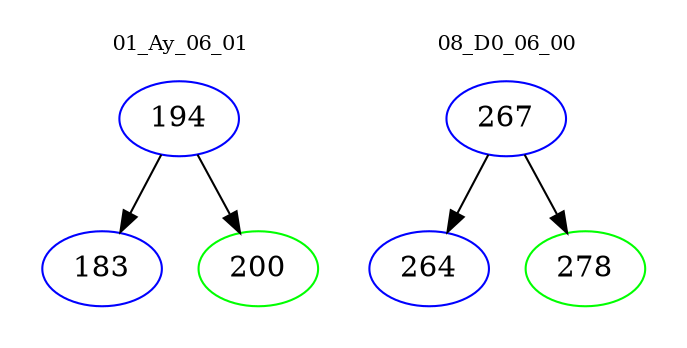 digraph{
subgraph cluster_0 {
color = white
label = "01_Ay_06_01";
fontsize=10;
T0_194 [label="194", color="blue"]
T0_194 -> T0_183 [color="black"]
T0_183 [label="183", color="blue"]
T0_194 -> T0_200 [color="black"]
T0_200 [label="200", color="green"]
}
subgraph cluster_1 {
color = white
label = "08_D0_06_00";
fontsize=10;
T1_267 [label="267", color="blue"]
T1_267 -> T1_264 [color="black"]
T1_264 [label="264", color="blue"]
T1_267 -> T1_278 [color="black"]
T1_278 [label="278", color="green"]
}
}
